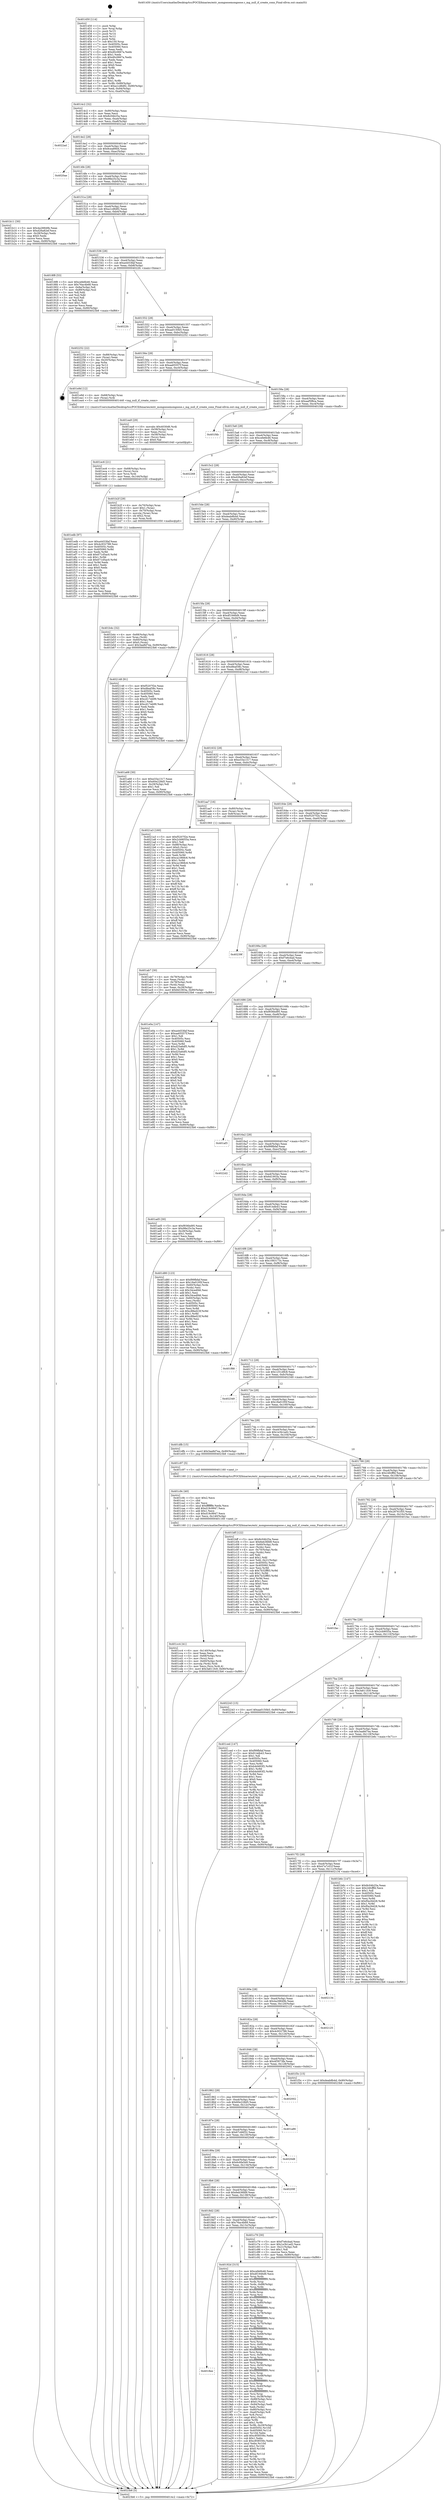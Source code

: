 digraph "0x401450" {
  label = "0x401450 (/mnt/c/Users/mathe/Desktop/tcc/POCII/binaries/extr_mongoosemongoose.c_mg_null_if_create_conn_Final-ollvm.out::main(0))"
  labelloc = "t"
  node[shape=record]

  Entry [label="",width=0.3,height=0.3,shape=circle,fillcolor=black,style=filled]
  "0x4014c2" [label="{
     0x4014c2 [32]\l
     | [instrs]\l
     &nbsp;&nbsp;0x4014c2 \<+6\>: mov -0x90(%rbp),%eax\l
     &nbsp;&nbsp;0x4014c8 \<+2\>: mov %eax,%ecx\l
     &nbsp;&nbsp;0x4014ca \<+6\>: sub $0x8c04b25a,%ecx\l
     &nbsp;&nbsp;0x4014d0 \<+6\>: mov %eax,-0xa4(%rbp)\l
     &nbsp;&nbsp;0x4014d6 \<+6\>: mov %ecx,-0xa8(%rbp)\l
     &nbsp;&nbsp;0x4014dc \<+6\>: je 00000000004022ad \<main+0xe5d\>\l
  }"]
  "0x4022ad" [label="{
     0x4022ad\l
  }", style=dashed]
  "0x4014e2" [label="{
     0x4014e2 [28]\l
     | [instrs]\l
     &nbsp;&nbsp;0x4014e2 \<+5\>: jmp 00000000004014e7 \<main+0x97\>\l
     &nbsp;&nbsp;0x4014e7 \<+6\>: mov -0xa4(%rbp),%eax\l
     &nbsp;&nbsp;0x4014ed \<+5\>: sub $0x8cea89d4,%eax\l
     &nbsp;&nbsp;0x4014f2 \<+6\>: mov %eax,-0xac(%rbp)\l
     &nbsp;&nbsp;0x4014f8 \<+6\>: je 00000000004020ae \<main+0xc5e\>\l
  }"]
  Exit [label="",width=0.3,height=0.3,shape=circle,fillcolor=black,style=filled,peripheries=2]
  "0x4020ae" [label="{
     0x4020ae\l
  }", style=dashed]
  "0x4014fe" [label="{
     0x4014fe [28]\l
     | [instrs]\l
     &nbsp;&nbsp;0x4014fe \<+5\>: jmp 0000000000401503 \<main+0xb3\>\l
     &nbsp;&nbsp;0x401503 \<+6\>: mov -0xa4(%rbp),%eax\l
     &nbsp;&nbsp;0x401509 \<+5\>: sub $0x98e25c3a,%eax\l
     &nbsp;&nbsp;0x40150e \<+6\>: mov %eax,-0xb0(%rbp)\l
     &nbsp;&nbsp;0x401514 \<+6\>: je 0000000000401b11 \<main+0x6c1\>\l
  }"]
  "0x401edb" [label="{
     0x401edb [97]\l
     | [instrs]\l
     &nbsp;&nbsp;0x401edb \<+5\>: mov $0xa4453faf,%eax\l
     &nbsp;&nbsp;0x401ee0 \<+5\>: mov $0x4c932788,%esi\l
     &nbsp;&nbsp;0x401ee5 \<+7\>: mov 0x40505c,%edx\l
     &nbsp;&nbsp;0x401eec \<+8\>: mov 0x405060,%r8d\l
     &nbsp;&nbsp;0x401ef4 \<+3\>: mov %edx,%r9d\l
     &nbsp;&nbsp;0x401ef7 \<+7\>: add $0x671d5ac0,%r9d\l
     &nbsp;&nbsp;0x401efe \<+4\>: sub $0x1,%r9d\l
     &nbsp;&nbsp;0x401f02 \<+7\>: sub $0x671d5ac0,%r9d\l
     &nbsp;&nbsp;0x401f09 \<+4\>: imul %r9d,%edx\l
     &nbsp;&nbsp;0x401f0d \<+3\>: and $0x1,%edx\l
     &nbsp;&nbsp;0x401f10 \<+3\>: cmp $0x0,%edx\l
     &nbsp;&nbsp;0x401f13 \<+4\>: sete %r10b\l
     &nbsp;&nbsp;0x401f17 \<+4\>: cmp $0xa,%r8d\l
     &nbsp;&nbsp;0x401f1b \<+4\>: setl %r11b\l
     &nbsp;&nbsp;0x401f1f \<+3\>: mov %r10b,%bl\l
     &nbsp;&nbsp;0x401f22 \<+3\>: and %r11b,%bl\l
     &nbsp;&nbsp;0x401f25 \<+3\>: xor %r11b,%r10b\l
     &nbsp;&nbsp;0x401f28 \<+3\>: or %r10b,%bl\l
     &nbsp;&nbsp;0x401f2b \<+3\>: test $0x1,%bl\l
     &nbsp;&nbsp;0x401f2e \<+3\>: cmovne %esi,%eax\l
     &nbsp;&nbsp;0x401f31 \<+6\>: mov %eax,-0x90(%rbp)\l
     &nbsp;&nbsp;0x401f37 \<+5\>: jmp 00000000004023b6 \<main+0xf66\>\l
  }"]
  "0x401b11" [label="{
     0x401b11 [30]\l
     | [instrs]\l
     &nbsp;&nbsp;0x401b11 \<+5\>: mov $0x4a28849b,%eax\l
     &nbsp;&nbsp;0x401b16 \<+5\>: mov $0xd26a82ef,%ecx\l
     &nbsp;&nbsp;0x401b1b \<+3\>: mov -0x28(%rbp),%edx\l
     &nbsp;&nbsp;0x401b1e \<+3\>: cmp $0x0,%edx\l
     &nbsp;&nbsp;0x401b21 \<+3\>: cmove %ecx,%eax\l
     &nbsp;&nbsp;0x401b24 \<+6\>: mov %eax,-0x90(%rbp)\l
     &nbsp;&nbsp;0x401b2a \<+5\>: jmp 00000000004023b6 \<main+0xf66\>\l
  }"]
  "0x40151a" [label="{
     0x40151a [28]\l
     | [instrs]\l
     &nbsp;&nbsp;0x40151a \<+5\>: jmp 000000000040151f \<main+0xcf\>\l
     &nbsp;&nbsp;0x40151f \<+6\>: mov -0xa4(%rbp),%eax\l
     &nbsp;&nbsp;0x401525 \<+5\>: sub $0xa1cd6df2,%eax\l
     &nbsp;&nbsp;0x40152a \<+6\>: mov %eax,-0xb4(%rbp)\l
     &nbsp;&nbsp;0x401530 \<+6\>: je 00000000004018f8 \<main+0x4a8\>\l
  }"]
  "0x401ec6" [label="{
     0x401ec6 [21]\l
     | [instrs]\l
     &nbsp;&nbsp;0x401ec6 \<+4\>: mov -0x68(%rbp),%rcx\l
     &nbsp;&nbsp;0x401eca \<+3\>: mov (%rcx),%rcx\l
     &nbsp;&nbsp;0x401ecd \<+3\>: mov %rcx,%rdi\l
     &nbsp;&nbsp;0x401ed0 \<+6\>: mov %eax,-0x144(%rbp)\l
     &nbsp;&nbsp;0x401ed6 \<+5\>: call 0000000000401030 \<free@plt\>\l
     | [calls]\l
     &nbsp;&nbsp;0x401030 \{1\} (unknown)\l
  }"]
  "0x4018f8" [label="{
     0x4018f8 [53]\l
     | [instrs]\l
     &nbsp;&nbsp;0x4018f8 \<+5\>: mov $0xcefe6b46,%eax\l
     &nbsp;&nbsp;0x4018fd \<+5\>: mov $0x76ac4b68,%ecx\l
     &nbsp;&nbsp;0x401902 \<+6\>: mov -0x8a(%rbp),%dl\l
     &nbsp;&nbsp;0x401908 \<+7\>: mov -0x89(%rbp),%sil\l
     &nbsp;&nbsp;0x40190f \<+3\>: mov %dl,%dil\l
     &nbsp;&nbsp;0x401912 \<+3\>: and %sil,%dil\l
     &nbsp;&nbsp;0x401915 \<+3\>: xor %sil,%dl\l
     &nbsp;&nbsp;0x401918 \<+3\>: or %dl,%dil\l
     &nbsp;&nbsp;0x40191b \<+4\>: test $0x1,%dil\l
     &nbsp;&nbsp;0x40191f \<+3\>: cmovne %ecx,%eax\l
     &nbsp;&nbsp;0x401922 \<+6\>: mov %eax,-0x90(%rbp)\l
     &nbsp;&nbsp;0x401928 \<+5\>: jmp 00000000004023b6 \<main+0xf66\>\l
  }"]
  "0x401536" [label="{
     0x401536 [28]\l
     | [instrs]\l
     &nbsp;&nbsp;0x401536 \<+5\>: jmp 000000000040153b \<main+0xeb\>\l
     &nbsp;&nbsp;0x40153b \<+6\>: mov -0xa4(%rbp),%eax\l
     &nbsp;&nbsp;0x401541 \<+5\>: sub $0xa4453faf,%eax\l
     &nbsp;&nbsp;0x401546 \<+6\>: mov %eax,-0xb8(%rbp)\l
     &nbsp;&nbsp;0x40154c \<+6\>: je 00000000004022fc \<main+0xeac\>\l
  }"]
  "0x4023b6" [label="{
     0x4023b6 [5]\l
     | [instrs]\l
     &nbsp;&nbsp;0x4023b6 \<+5\>: jmp 00000000004014c2 \<main+0x72\>\l
  }"]
  "0x401450" [label="{
     0x401450 [114]\l
     | [instrs]\l
     &nbsp;&nbsp;0x401450 \<+1\>: push %rbp\l
     &nbsp;&nbsp;0x401451 \<+3\>: mov %rsp,%rbp\l
     &nbsp;&nbsp;0x401454 \<+2\>: push %r15\l
     &nbsp;&nbsp;0x401456 \<+2\>: push %r14\l
     &nbsp;&nbsp;0x401458 \<+2\>: push %r12\l
     &nbsp;&nbsp;0x40145a \<+1\>: push %rbx\l
     &nbsp;&nbsp;0x40145b \<+7\>: sub $0x150,%rsp\l
     &nbsp;&nbsp;0x401462 \<+7\>: mov 0x40505c,%eax\l
     &nbsp;&nbsp;0x401469 \<+7\>: mov 0x405060,%ecx\l
     &nbsp;&nbsp;0x401470 \<+2\>: mov %eax,%edx\l
     &nbsp;&nbsp;0x401472 \<+6\>: add $0xd0c0667a,%edx\l
     &nbsp;&nbsp;0x401478 \<+3\>: sub $0x1,%edx\l
     &nbsp;&nbsp;0x40147b \<+6\>: sub $0xd0c0667a,%edx\l
     &nbsp;&nbsp;0x401481 \<+3\>: imul %edx,%eax\l
     &nbsp;&nbsp;0x401484 \<+3\>: and $0x1,%eax\l
     &nbsp;&nbsp;0x401487 \<+3\>: cmp $0x0,%eax\l
     &nbsp;&nbsp;0x40148a \<+4\>: sete %r8b\l
     &nbsp;&nbsp;0x40148e \<+4\>: and $0x1,%r8b\l
     &nbsp;&nbsp;0x401492 \<+7\>: mov %r8b,-0x8a(%rbp)\l
     &nbsp;&nbsp;0x401499 \<+3\>: cmp $0xa,%ecx\l
     &nbsp;&nbsp;0x40149c \<+4\>: setl %r8b\l
     &nbsp;&nbsp;0x4014a0 \<+4\>: and $0x1,%r8b\l
     &nbsp;&nbsp;0x4014a4 \<+7\>: mov %r8b,-0x89(%rbp)\l
     &nbsp;&nbsp;0x4014ab \<+10\>: movl $0xa1cd6df2,-0x90(%rbp)\l
     &nbsp;&nbsp;0x4014b5 \<+6\>: mov %edi,-0x94(%rbp)\l
     &nbsp;&nbsp;0x4014bb \<+7\>: mov %rsi,-0xa0(%rbp)\l
  }"]
  "0x401ea9" [label="{
     0x401ea9 [29]\l
     | [instrs]\l
     &nbsp;&nbsp;0x401ea9 \<+10\>: movabs $0x4030d6,%rdi\l
     &nbsp;&nbsp;0x401eb3 \<+4\>: mov -0x58(%rbp),%rcx\l
     &nbsp;&nbsp;0x401eb7 \<+2\>: mov %eax,(%rcx)\l
     &nbsp;&nbsp;0x401eb9 \<+4\>: mov -0x58(%rbp),%rcx\l
     &nbsp;&nbsp;0x401ebd \<+2\>: mov (%rcx),%esi\l
     &nbsp;&nbsp;0x401ebf \<+2\>: mov $0x0,%al\l
     &nbsp;&nbsp;0x401ec1 \<+5\>: call 0000000000401040 \<printf@plt\>\l
     | [calls]\l
     &nbsp;&nbsp;0x401040 \{1\} (unknown)\l
  }"]
  "0x4022fc" [label="{
     0x4022fc\l
  }", style=dashed]
  "0x401552" [label="{
     0x401552 [28]\l
     | [instrs]\l
     &nbsp;&nbsp;0x401552 \<+5\>: jmp 0000000000401557 \<main+0x107\>\l
     &nbsp;&nbsp;0x401557 \<+6\>: mov -0xa4(%rbp),%eax\l
     &nbsp;&nbsp;0x40155d \<+5\>: sub $0xaa0150b5,%eax\l
     &nbsp;&nbsp;0x401562 \<+6\>: mov %eax,-0xbc(%rbp)\l
     &nbsp;&nbsp;0x401568 \<+6\>: je 0000000000402252 \<main+0xe02\>\l
  }"]
  "0x401cc4" [label="{
     0x401cc4 [41]\l
     | [instrs]\l
     &nbsp;&nbsp;0x401cc4 \<+6\>: mov -0x140(%rbp),%ecx\l
     &nbsp;&nbsp;0x401cca \<+3\>: imul %eax,%ecx\l
     &nbsp;&nbsp;0x401ccd \<+4\>: mov -0x68(%rbp),%rsi\l
     &nbsp;&nbsp;0x401cd1 \<+3\>: mov (%rsi),%rsi\l
     &nbsp;&nbsp;0x401cd4 \<+4\>: mov -0x60(%rbp),%rdi\l
     &nbsp;&nbsp;0x401cd8 \<+3\>: movslq (%rdi),%rdi\l
     &nbsp;&nbsp;0x401cdb \<+3\>: mov %ecx,(%rsi,%rdi,4)\l
     &nbsp;&nbsp;0x401cde \<+10\>: movl $0x3a611fc9,-0x90(%rbp)\l
     &nbsp;&nbsp;0x401ce8 \<+5\>: jmp 00000000004023b6 \<main+0xf66\>\l
  }"]
  "0x402252" [label="{
     0x402252 [22]\l
     | [instrs]\l
     &nbsp;&nbsp;0x402252 \<+7\>: mov -0x88(%rbp),%rax\l
     &nbsp;&nbsp;0x402259 \<+2\>: mov (%rax),%eax\l
     &nbsp;&nbsp;0x40225b \<+4\>: lea -0x20(%rbp),%rsp\l
     &nbsp;&nbsp;0x40225f \<+1\>: pop %rbx\l
     &nbsp;&nbsp;0x402260 \<+2\>: pop %r12\l
     &nbsp;&nbsp;0x402262 \<+2\>: pop %r14\l
     &nbsp;&nbsp;0x402264 \<+2\>: pop %r15\l
     &nbsp;&nbsp;0x402266 \<+1\>: pop %rbp\l
     &nbsp;&nbsp;0x402267 \<+1\>: ret\l
  }"]
  "0x40156e" [label="{
     0x40156e [28]\l
     | [instrs]\l
     &nbsp;&nbsp;0x40156e \<+5\>: jmp 0000000000401573 \<main+0x123\>\l
     &nbsp;&nbsp;0x401573 \<+6\>: mov -0xa4(%rbp),%eax\l
     &nbsp;&nbsp;0x401579 \<+5\>: sub $0xaa65557f,%eax\l
     &nbsp;&nbsp;0x40157e \<+6\>: mov %eax,-0xc0(%rbp)\l
     &nbsp;&nbsp;0x401584 \<+6\>: je 0000000000401e9d \<main+0xa4d\>\l
  }"]
  "0x401c9c" [label="{
     0x401c9c [40]\l
     | [instrs]\l
     &nbsp;&nbsp;0x401c9c \<+5\>: mov $0x2,%ecx\l
     &nbsp;&nbsp;0x401ca1 \<+1\>: cltd\l
     &nbsp;&nbsp;0x401ca2 \<+2\>: idiv %ecx\l
     &nbsp;&nbsp;0x401ca4 \<+6\>: imul $0xfffffffe,%edx,%ecx\l
     &nbsp;&nbsp;0x401caa \<+6\>: add $0xd19c9947,%ecx\l
     &nbsp;&nbsp;0x401cb0 \<+3\>: add $0x1,%ecx\l
     &nbsp;&nbsp;0x401cb3 \<+6\>: sub $0xd19c9947,%ecx\l
     &nbsp;&nbsp;0x401cb9 \<+6\>: mov %ecx,-0x140(%rbp)\l
     &nbsp;&nbsp;0x401cbf \<+5\>: call 0000000000401160 \<next_i\>\l
     | [calls]\l
     &nbsp;&nbsp;0x401160 \{1\} (/mnt/c/Users/mathe/Desktop/tcc/POCII/binaries/extr_mongoosemongoose.c_mg_null_if_create_conn_Final-ollvm.out::next_i)\l
  }"]
  "0x401e9d" [label="{
     0x401e9d [12]\l
     | [instrs]\l
     &nbsp;&nbsp;0x401e9d \<+4\>: mov -0x68(%rbp),%rax\l
     &nbsp;&nbsp;0x401ea1 \<+3\>: mov (%rax),%rdi\l
     &nbsp;&nbsp;0x401ea4 \<+5\>: call 0000000000401440 \<mg_null_if_create_conn\>\l
     | [calls]\l
     &nbsp;&nbsp;0x401440 \{1\} (/mnt/c/Users/mathe/Desktop/tcc/POCII/binaries/extr_mongoosemongoose.c_mg_null_if_create_conn_Final-ollvm.out::mg_null_if_create_conn)\l
  }"]
  "0x40158a" [label="{
     0x40158a [28]\l
     | [instrs]\l
     &nbsp;&nbsp;0x40158a \<+5\>: jmp 000000000040158f \<main+0x13f\>\l
     &nbsp;&nbsp;0x40158f \<+6\>: mov -0xa4(%rbp),%eax\l
     &nbsp;&nbsp;0x401595 \<+5\>: sub $0xaaf5f8ca,%eax\l
     &nbsp;&nbsp;0x40159a \<+6\>: mov %eax,-0xc4(%rbp)\l
     &nbsp;&nbsp;0x4015a0 \<+6\>: je 0000000000401f4b \<main+0xafb\>\l
  }"]
  "0x401b4c" [label="{
     0x401b4c [32]\l
     | [instrs]\l
     &nbsp;&nbsp;0x401b4c \<+4\>: mov -0x68(%rbp),%rdi\l
     &nbsp;&nbsp;0x401b50 \<+3\>: mov %rax,(%rdi)\l
     &nbsp;&nbsp;0x401b53 \<+4\>: mov -0x60(%rbp),%rax\l
     &nbsp;&nbsp;0x401b57 \<+6\>: movl $0x0,(%rax)\l
     &nbsp;&nbsp;0x401b5d \<+10\>: movl $0x3aa8d7ea,-0x90(%rbp)\l
     &nbsp;&nbsp;0x401b67 \<+5\>: jmp 00000000004023b6 \<main+0xf66\>\l
  }"]
  "0x401f4b" [label="{
     0x401f4b\l
  }", style=dashed]
  "0x4015a6" [label="{
     0x4015a6 [28]\l
     | [instrs]\l
     &nbsp;&nbsp;0x4015a6 \<+5\>: jmp 00000000004015ab \<main+0x15b\>\l
     &nbsp;&nbsp;0x4015ab \<+6\>: mov -0xa4(%rbp),%eax\l
     &nbsp;&nbsp;0x4015b1 \<+5\>: sub $0xcefe6b46,%eax\l
     &nbsp;&nbsp;0x4015b6 \<+6\>: mov %eax,-0xc8(%rbp)\l
     &nbsp;&nbsp;0x4015bc \<+6\>: je 0000000000402268 \<main+0xe18\>\l
  }"]
  "0x401ab7" [label="{
     0x401ab7 [30]\l
     | [instrs]\l
     &nbsp;&nbsp;0x401ab7 \<+4\>: mov -0x78(%rbp),%rdi\l
     &nbsp;&nbsp;0x401abb \<+2\>: mov %eax,(%rdi)\l
     &nbsp;&nbsp;0x401abd \<+4\>: mov -0x78(%rbp),%rdi\l
     &nbsp;&nbsp;0x401ac1 \<+2\>: mov (%rdi),%eax\l
     &nbsp;&nbsp;0x401ac3 \<+3\>: mov %eax,-0x28(%rbp)\l
     &nbsp;&nbsp;0x401ac6 \<+10\>: movl $0x6d1903a,-0x90(%rbp)\l
     &nbsp;&nbsp;0x401ad0 \<+5\>: jmp 00000000004023b6 \<main+0xf66\>\l
  }"]
  "0x402268" [label="{
     0x402268\l
  }", style=dashed]
  "0x4015c2" [label="{
     0x4015c2 [28]\l
     | [instrs]\l
     &nbsp;&nbsp;0x4015c2 \<+5\>: jmp 00000000004015c7 \<main+0x177\>\l
     &nbsp;&nbsp;0x4015c7 \<+6\>: mov -0xa4(%rbp),%eax\l
     &nbsp;&nbsp;0x4015cd \<+5\>: sub $0xd26a82ef,%eax\l
     &nbsp;&nbsp;0x4015d2 \<+6\>: mov %eax,-0xcc(%rbp)\l
     &nbsp;&nbsp;0x4015d8 \<+6\>: je 0000000000401b2f \<main+0x6df\>\l
  }"]
  "0x4018ee" [label="{
     0x4018ee\l
  }", style=dashed]
  "0x401b2f" [label="{
     0x401b2f [29]\l
     | [instrs]\l
     &nbsp;&nbsp;0x401b2f \<+4\>: mov -0x70(%rbp),%rax\l
     &nbsp;&nbsp;0x401b33 \<+6\>: movl $0x1,(%rax)\l
     &nbsp;&nbsp;0x401b39 \<+4\>: mov -0x70(%rbp),%rax\l
     &nbsp;&nbsp;0x401b3d \<+3\>: movslq (%rax),%rax\l
     &nbsp;&nbsp;0x401b40 \<+4\>: shl $0x2,%rax\l
     &nbsp;&nbsp;0x401b44 \<+3\>: mov %rax,%rdi\l
     &nbsp;&nbsp;0x401b47 \<+5\>: call 0000000000401050 \<malloc@plt\>\l
     | [calls]\l
     &nbsp;&nbsp;0x401050 \{1\} (unknown)\l
  }"]
  "0x4015de" [label="{
     0x4015de [28]\l
     | [instrs]\l
     &nbsp;&nbsp;0x4015de \<+5\>: jmp 00000000004015e3 \<main+0x193\>\l
     &nbsp;&nbsp;0x4015e3 \<+6\>: mov -0xa4(%rbp),%eax\l
     &nbsp;&nbsp;0x4015e9 \<+5\>: sub $0xdeab8b4d,%eax\l
     &nbsp;&nbsp;0x4015ee \<+6\>: mov %eax,-0xd0(%rbp)\l
     &nbsp;&nbsp;0x4015f4 \<+6\>: je 0000000000402148 \<main+0xcf8\>\l
  }"]
  "0x40192d" [label="{
     0x40192d [315]\l
     | [instrs]\l
     &nbsp;&nbsp;0x40192d \<+5\>: mov $0xcefe6b46,%eax\l
     &nbsp;&nbsp;0x401932 \<+5\>: mov $0xdf1946d9,%ecx\l
     &nbsp;&nbsp;0x401937 \<+3\>: mov %rsp,%rdx\l
     &nbsp;&nbsp;0x40193a \<+4\>: add $0xfffffffffffffff0,%rdx\l
     &nbsp;&nbsp;0x40193e \<+3\>: mov %rdx,%rsp\l
     &nbsp;&nbsp;0x401941 \<+7\>: mov %rdx,-0x88(%rbp)\l
     &nbsp;&nbsp;0x401948 \<+3\>: mov %rsp,%rdx\l
     &nbsp;&nbsp;0x40194b \<+4\>: add $0xfffffffffffffff0,%rdx\l
     &nbsp;&nbsp;0x40194f \<+3\>: mov %rdx,%rsp\l
     &nbsp;&nbsp;0x401952 \<+3\>: mov %rsp,%rsi\l
     &nbsp;&nbsp;0x401955 \<+4\>: add $0xfffffffffffffff0,%rsi\l
     &nbsp;&nbsp;0x401959 \<+3\>: mov %rsi,%rsp\l
     &nbsp;&nbsp;0x40195c \<+4\>: mov %rsi,-0x80(%rbp)\l
     &nbsp;&nbsp;0x401960 \<+3\>: mov %rsp,%rsi\l
     &nbsp;&nbsp;0x401963 \<+4\>: add $0xfffffffffffffff0,%rsi\l
     &nbsp;&nbsp;0x401967 \<+3\>: mov %rsi,%rsp\l
     &nbsp;&nbsp;0x40196a \<+4\>: mov %rsi,-0x78(%rbp)\l
     &nbsp;&nbsp;0x40196e \<+3\>: mov %rsp,%rsi\l
     &nbsp;&nbsp;0x401971 \<+4\>: add $0xfffffffffffffff0,%rsi\l
     &nbsp;&nbsp;0x401975 \<+3\>: mov %rsi,%rsp\l
     &nbsp;&nbsp;0x401978 \<+4\>: mov %rsi,-0x70(%rbp)\l
     &nbsp;&nbsp;0x40197c \<+3\>: mov %rsp,%rsi\l
     &nbsp;&nbsp;0x40197f \<+4\>: add $0xfffffffffffffff0,%rsi\l
     &nbsp;&nbsp;0x401983 \<+3\>: mov %rsi,%rsp\l
     &nbsp;&nbsp;0x401986 \<+4\>: mov %rsi,-0x68(%rbp)\l
     &nbsp;&nbsp;0x40198a \<+3\>: mov %rsp,%rsi\l
     &nbsp;&nbsp;0x40198d \<+4\>: add $0xfffffffffffffff0,%rsi\l
     &nbsp;&nbsp;0x401991 \<+3\>: mov %rsi,%rsp\l
     &nbsp;&nbsp;0x401994 \<+4\>: mov %rsi,-0x60(%rbp)\l
     &nbsp;&nbsp;0x401998 \<+3\>: mov %rsp,%rsi\l
     &nbsp;&nbsp;0x40199b \<+4\>: add $0xfffffffffffffff0,%rsi\l
     &nbsp;&nbsp;0x40199f \<+3\>: mov %rsi,%rsp\l
     &nbsp;&nbsp;0x4019a2 \<+4\>: mov %rsi,-0x58(%rbp)\l
     &nbsp;&nbsp;0x4019a6 \<+3\>: mov %rsp,%rsi\l
     &nbsp;&nbsp;0x4019a9 \<+4\>: add $0xfffffffffffffff0,%rsi\l
     &nbsp;&nbsp;0x4019ad \<+3\>: mov %rsi,%rsp\l
     &nbsp;&nbsp;0x4019b0 \<+4\>: mov %rsi,-0x50(%rbp)\l
     &nbsp;&nbsp;0x4019b4 \<+3\>: mov %rsp,%rsi\l
     &nbsp;&nbsp;0x4019b7 \<+4\>: add $0xfffffffffffffff0,%rsi\l
     &nbsp;&nbsp;0x4019bb \<+3\>: mov %rsi,%rsp\l
     &nbsp;&nbsp;0x4019be \<+4\>: mov %rsi,-0x48(%rbp)\l
     &nbsp;&nbsp;0x4019c2 \<+3\>: mov %rsp,%rsi\l
     &nbsp;&nbsp;0x4019c5 \<+4\>: add $0xfffffffffffffff0,%rsi\l
     &nbsp;&nbsp;0x4019c9 \<+3\>: mov %rsi,%rsp\l
     &nbsp;&nbsp;0x4019cc \<+4\>: mov %rsi,-0x40(%rbp)\l
     &nbsp;&nbsp;0x4019d0 \<+3\>: mov %rsp,%rsi\l
     &nbsp;&nbsp;0x4019d3 \<+4\>: add $0xfffffffffffffff0,%rsi\l
     &nbsp;&nbsp;0x4019d7 \<+3\>: mov %rsi,%rsp\l
     &nbsp;&nbsp;0x4019da \<+4\>: mov %rsi,-0x38(%rbp)\l
     &nbsp;&nbsp;0x4019de \<+7\>: mov -0x88(%rbp),%rsi\l
     &nbsp;&nbsp;0x4019e5 \<+6\>: movl $0x0,(%rsi)\l
     &nbsp;&nbsp;0x4019eb \<+6\>: mov -0x94(%rbp),%edi\l
     &nbsp;&nbsp;0x4019f1 \<+2\>: mov %edi,(%rdx)\l
     &nbsp;&nbsp;0x4019f3 \<+4\>: mov -0x80(%rbp),%rsi\l
     &nbsp;&nbsp;0x4019f7 \<+7\>: mov -0xa0(%rbp),%r8\l
     &nbsp;&nbsp;0x4019fe \<+3\>: mov %r8,(%rsi)\l
     &nbsp;&nbsp;0x401a01 \<+3\>: cmpl $0x2,(%rdx)\l
     &nbsp;&nbsp;0x401a04 \<+4\>: setne %r9b\l
     &nbsp;&nbsp;0x401a08 \<+4\>: and $0x1,%r9b\l
     &nbsp;&nbsp;0x401a0c \<+4\>: mov %r9b,-0x29(%rbp)\l
     &nbsp;&nbsp;0x401a10 \<+8\>: mov 0x40505c,%r10d\l
     &nbsp;&nbsp;0x401a18 \<+8\>: mov 0x405060,%r11d\l
     &nbsp;&nbsp;0x401a20 \<+3\>: mov %r10d,%ebx\l
     &nbsp;&nbsp;0x401a23 \<+6\>: add $0xc858556c,%ebx\l
     &nbsp;&nbsp;0x401a29 \<+3\>: sub $0x1,%ebx\l
     &nbsp;&nbsp;0x401a2c \<+6\>: sub $0xc858556c,%ebx\l
     &nbsp;&nbsp;0x401a32 \<+4\>: imul %ebx,%r10d\l
     &nbsp;&nbsp;0x401a36 \<+4\>: and $0x1,%r10d\l
     &nbsp;&nbsp;0x401a3a \<+4\>: cmp $0x0,%r10d\l
     &nbsp;&nbsp;0x401a3e \<+4\>: sete %r9b\l
     &nbsp;&nbsp;0x401a42 \<+4\>: cmp $0xa,%r11d\l
     &nbsp;&nbsp;0x401a46 \<+4\>: setl %r14b\l
     &nbsp;&nbsp;0x401a4a \<+3\>: mov %r9b,%r15b\l
     &nbsp;&nbsp;0x401a4d \<+3\>: and %r14b,%r15b\l
     &nbsp;&nbsp;0x401a50 \<+3\>: xor %r14b,%r9b\l
     &nbsp;&nbsp;0x401a53 \<+3\>: or %r9b,%r15b\l
     &nbsp;&nbsp;0x401a56 \<+4\>: test $0x1,%r15b\l
     &nbsp;&nbsp;0x401a5a \<+3\>: cmovne %ecx,%eax\l
     &nbsp;&nbsp;0x401a5d \<+6\>: mov %eax,-0x90(%rbp)\l
     &nbsp;&nbsp;0x401a63 \<+5\>: jmp 00000000004023b6 \<main+0xf66\>\l
  }"]
  "0x402148" [label="{
     0x402148 [91]\l
     | [instrs]\l
     &nbsp;&nbsp;0x402148 \<+5\>: mov $0xf5207f2e,%eax\l
     &nbsp;&nbsp;0x40214d \<+5\>: mov $0xdfeaf38c,%ecx\l
     &nbsp;&nbsp;0x402152 \<+7\>: mov 0x40505c,%edx\l
     &nbsp;&nbsp;0x402159 \<+7\>: mov 0x405060,%esi\l
     &nbsp;&nbsp;0x402160 \<+2\>: mov %edx,%edi\l
     &nbsp;&nbsp;0x402162 \<+6\>: sub $0xcd17eb99,%edi\l
     &nbsp;&nbsp;0x402168 \<+3\>: sub $0x1,%edi\l
     &nbsp;&nbsp;0x40216b \<+6\>: add $0xcd17eb99,%edi\l
     &nbsp;&nbsp;0x402171 \<+3\>: imul %edi,%edx\l
     &nbsp;&nbsp;0x402174 \<+3\>: and $0x1,%edx\l
     &nbsp;&nbsp;0x402177 \<+3\>: cmp $0x0,%edx\l
     &nbsp;&nbsp;0x40217a \<+4\>: sete %r8b\l
     &nbsp;&nbsp;0x40217e \<+3\>: cmp $0xa,%esi\l
     &nbsp;&nbsp;0x402181 \<+4\>: setl %r9b\l
     &nbsp;&nbsp;0x402185 \<+3\>: mov %r8b,%r10b\l
     &nbsp;&nbsp;0x402188 \<+3\>: and %r9b,%r10b\l
     &nbsp;&nbsp;0x40218b \<+3\>: xor %r9b,%r8b\l
     &nbsp;&nbsp;0x40218e \<+3\>: or %r8b,%r10b\l
     &nbsp;&nbsp;0x402191 \<+4\>: test $0x1,%r10b\l
     &nbsp;&nbsp;0x402195 \<+3\>: cmovne %ecx,%eax\l
     &nbsp;&nbsp;0x402198 \<+6\>: mov %eax,-0x90(%rbp)\l
     &nbsp;&nbsp;0x40219e \<+5\>: jmp 00000000004023b6 \<main+0xf66\>\l
  }"]
  "0x4015fa" [label="{
     0x4015fa [28]\l
     | [instrs]\l
     &nbsp;&nbsp;0x4015fa \<+5\>: jmp 00000000004015ff \<main+0x1af\>\l
     &nbsp;&nbsp;0x4015ff \<+6\>: mov -0xa4(%rbp),%eax\l
     &nbsp;&nbsp;0x401605 \<+5\>: sub $0xdf1946d9,%eax\l
     &nbsp;&nbsp;0x40160a \<+6\>: mov %eax,-0xd4(%rbp)\l
     &nbsp;&nbsp;0x401610 \<+6\>: je 0000000000401a68 \<main+0x618\>\l
  }"]
  "0x4018d2" [label="{
     0x4018d2 [28]\l
     | [instrs]\l
     &nbsp;&nbsp;0x4018d2 \<+5\>: jmp 00000000004018d7 \<main+0x487\>\l
     &nbsp;&nbsp;0x4018d7 \<+6\>: mov -0xa4(%rbp),%eax\l
     &nbsp;&nbsp;0x4018dd \<+5\>: sub $0x76ac4b68,%eax\l
     &nbsp;&nbsp;0x4018e2 \<+6\>: mov %eax,-0x13c(%rbp)\l
     &nbsp;&nbsp;0x4018e8 \<+6\>: je 000000000040192d \<main+0x4dd\>\l
  }"]
  "0x401a68" [label="{
     0x401a68 [30]\l
     | [instrs]\l
     &nbsp;&nbsp;0x401a68 \<+5\>: mov $0xe33a1317,%eax\l
     &nbsp;&nbsp;0x401a6d \<+5\>: mov $0x60e228d5,%ecx\l
     &nbsp;&nbsp;0x401a72 \<+3\>: mov -0x29(%rbp),%dl\l
     &nbsp;&nbsp;0x401a75 \<+3\>: test $0x1,%dl\l
     &nbsp;&nbsp;0x401a78 \<+3\>: cmovne %ecx,%eax\l
     &nbsp;&nbsp;0x401a7b \<+6\>: mov %eax,-0x90(%rbp)\l
     &nbsp;&nbsp;0x401a81 \<+5\>: jmp 00000000004023b6 \<main+0xf66\>\l
  }"]
  "0x401616" [label="{
     0x401616 [28]\l
     | [instrs]\l
     &nbsp;&nbsp;0x401616 \<+5\>: jmp 000000000040161b \<main+0x1cb\>\l
     &nbsp;&nbsp;0x40161b \<+6\>: mov -0xa4(%rbp),%eax\l
     &nbsp;&nbsp;0x401621 \<+5\>: sub $0xdfeaf38c,%eax\l
     &nbsp;&nbsp;0x401626 \<+6\>: mov %eax,-0xd8(%rbp)\l
     &nbsp;&nbsp;0x40162c \<+6\>: je 00000000004021a3 \<main+0xd53\>\l
  }"]
  "0x401c79" [label="{
     0x401c79 [30]\l
     | [instrs]\l
     &nbsp;&nbsp;0x401c79 \<+5\>: mov $0xf7e6cbad,%eax\l
     &nbsp;&nbsp;0x401c7e \<+5\>: mov $0x1e3b1ad2,%ecx\l
     &nbsp;&nbsp;0x401c83 \<+3\>: mov -0x21(%rbp),%dl\l
     &nbsp;&nbsp;0x401c86 \<+3\>: test $0x1,%dl\l
     &nbsp;&nbsp;0x401c89 \<+3\>: cmovne %ecx,%eax\l
     &nbsp;&nbsp;0x401c8c \<+6\>: mov %eax,-0x90(%rbp)\l
     &nbsp;&nbsp;0x401c92 \<+5\>: jmp 00000000004023b6 \<main+0xf66\>\l
  }"]
  "0x4021a3" [label="{
     0x4021a3 [160]\l
     | [instrs]\l
     &nbsp;&nbsp;0x4021a3 \<+5\>: mov $0xf5207f2e,%eax\l
     &nbsp;&nbsp;0x4021a8 \<+5\>: mov $0x2cb9055a,%ecx\l
     &nbsp;&nbsp;0x4021ad \<+2\>: mov $0x1,%dl\l
     &nbsp;&nbsp;0x4021af \<+7\>: mov -0x88(%rbp),%rsi\l
     &nbsp;&nbsp;0x4021b6 \<+6\>: movl $0x0,(%rsi)\l
     &nbsp;&nbsp;0x4021bc \<+7\>: mov 0x40505c,%edi\l
     &nbsp;&nbsp;0x4021c3 \<+8\>: mov 0x405060,%r8d\l
     &nbsp;&nbsp;0x4021cb \<+3\>: mov %edi,%r9d\l
     &nbsp;&nbsp;0x4021ce \<+7\>: add $0xca1868c6,%r9d\l
     &nbsp;&nbsp;0x4021d5 \<+4\>: sub $0x1,%r9d\l
     &nbsp;&nbsp;0x4021d9 \<+7\>: sub $0xca1868c6,%r9d\l
     &nbsp;&nbsp;0x4021e0 \<+4\>: imul %r9d,%edi\l
     &nbsp;&nbsp;0x4021e4 \<+3\>: and $0x1,%edi\l
     &nbsp;&nbsp;0x4021e7 \<+3\>: cmp $0x0,%edi\l
     &nbsp;&nbsp;0x4021ea \<+4\>: sete %r10b\l
     &nbsp;&nbsp;0x4021ee \<+4\>: cmp $0xa,%r8d\l
     &nbsp;&nbsp;0x4021f2 \<+4\>: setl %r11b\l
     &nbsp;&nbsp;0x4021f6 \<+3\>: mov %r10b,%bl\l
     &nbsp;&nbsp;0x4021f9 \<+3\>: xor $0xff,%bl\l
     &nbsp;&nbsp;0x4021fc \<+3\>: mov %r11b,%r14b\l
     &nbsp;&nbsp;0x4021ff \<+4\>: xor $0xff,%r14b\l
     &nbsp;&nbsp;0x402203 \<+3\>: xor $0x0,%dl\l
     &nbsp;&nbsp;0x402206 \<+3\>: mov %bl,%r15b\l
     &nbsp;&nbsp;0x402209 \<+4\>: and $0x0,%r15b\l
     &nbsp;&nbsp;0x40220d \<+3\>: and %dl,%r10b\l
     &nbsp;&nbsp;0x402210 \<+3\>: mov %r14b,%r12b\l
     &nbsp;&nbsp;0x402213 \<+4\>: and $0x0,%r12b\l
     &nbsp;&nbsp;0x402217 \<+3\>: and %dl,%r11b\l
     &nbsp;&nbsp;0x40221a \<+3\>: or %r10b,%r15b\l
     &nbsp;&nbsp;0x40221d \<+3\>: or %r11b,%r12b\l
     &nbsp;&nbsp;0x402220 \<+3\>: xor %r12b,%r15b\l
     &nbsp;&nbsp;0x402223 \<+3\>: or %r14b,%bl\l
     &nbsp;&nbsp;0x402226 \<+3\>: xor $0xff,%bl\l
     &nbsp;&nbsp;0x402229 \<+3\>: or $0x0,%dl\l
     &nbsp;&nbsp;0x40222c \<+2\>: and %dl,%bl\l
     &nbsp;&nbsp;0x40222e \<+3\>: or %bl,%r15b\l
     &nbsp;&nbsp;0x402231 \<+4\>: test $0x1,%r15b\l
     &nbsp;&nbsp;0x402235 \<+3\>: cmovne %ecx,%eax\l
     &nbsp;&nbsp;0x402238 \<+6\>: mov %eax,-0x90(%rbp)\l
     &nbsp;&nbsp;0x40223e \<+5\>: jmp 00000000004023b6 \<main+0xf66\>\l
  }"]
  "0x401632" [label="{
     0x401632 [28]\l
     | [instrs]\l
     &nbsp;&nbsp;0x401632 \<+5\>: jmp 0000000000401637 \<main+0x1e7\>\l
     &nbsp;&nbsp;0x401637 \<+6\>: mov -0xa4(%rbp),%eax\l
     &nbsp;&nbsp;0x40163d \<+5\>: sub $0xe33a1317,%eax\l
     &nbsp;&nbsp;0x401642 \<+6\>: mov %eax,-0xdc(%rbp)\l
     &nbsp;&nbsp;0x401648 \<+6\>: je 0000000000401aa7 \<main+0x657\>\l
  }"]
  "0x4018b6" [label="{
     0x4018b6 [28]\l
     | [instrs]\l
     &nbsp;&nbsp;0x4018b6 \<+5\>: jmp 00000000004018bb \<main+0x46b\>\l
     &nbsp;&nbsp;0x4018bb \<+6\>: mov -0xa4(%rbp),%eax\l
     &nbsp;&nbsp;0x4018c1 \<+5\>: sub $0x6eb36fd9,%eax\l
     &nbsp;&nbsp;0x4018c6 \<+6\>: mov %eax,-0x138(%rbp)\l
     &nbsp;&nbsp;0x4018cc \<+6\>: je 0000000000401c79 \<main+0x829\>\l
  }"]
  "0x401aa7" [label="{
     0x401aa7 [16]\l
     | [instrs]\l
     &nbsp;&nbsp;0x401aa7 \<+4\>: mov -0x80(%rbp),%rax\l
     &nbsp;&nbsp;0x401aab \<+3\>: mov (%rax),%rax\l
     &nbsp;&nbsp;0x401aae \<+4\>: mov 0x8(%rax),%rdi\l
     &nbsp;&nbsp;0x401ab2 \<+5\>: call 0000000000401060 \<atoi@plt\>\l
     | [calls]\l
     &nbsp;&nbsp;0x401060 \{1\} (unknown)\l
  }"]
  "0x40164e" [label="{
     0x40164e [28]\l
     | [instrs]\l
     &nbsp;&nbsp;0x40164e \<+5\>: jmp 0000000000401653 \<main+0x203\>\l
     &nbsp;&nbsp;0x401653 \<+6\>: mov -0xa4(%rbp),%eax\l
     &nbsp;&nbsp;0x401659 \<+5\>: sub $0xf5207f2e,%eax\l
     &nbsp;&nbsp;0x40165e \<+6\>: mov %eax,-0xe0(%rbp)\l
     &nbsp;&nbsp;0x401664 \<+6\>: je 000000000040239f \<main+0xf4f\>\l
  }"]
  "0x40209f" [label="{
     0x40209f\l
  }", style=dashed]
  "0x40239f" [label="{
     0x40239f\l
  }", style=dashed]
  "0x40166a" [label="{
     0x40166a [28]\l
     | [instrs]\l
     &nbsp;&nbsp;0x40166a \<+5\>: jmp 000000000040166f \<main+0x21f\>\l
     &nbsp;&nbsp;0x40166f \<+6\>: mov -0xa4(%rbp),%eax\l
     &nbsp;&nbsp;0x401675 \<+5\>: sub $0xf7e6cbad,%eax\l
     &nbsp;&nbsp;0x40167a \<+6\>: mov %eax,-0xe4(%rbp)\l
     &nbsp;&nbsp;0x401680 \<+6\>: je 0000000000401e0a \<main+0x9ba\>\l
  }"]
  "0x40189a" [label="{
     0x40189a [28]\l
     | [instrs]\l
     &nbsp;&nbsp;0x40189a \<+5\>: jmp 000000000040189f \<main+0x44f\>\l
     &nbsp;&nbsp;0x40189f \<+6\>: mov -0xa4(%rbp),%eax\l
     &nbsp;&nbsp;0x4018a5 \<+5\>: sub $0x6c6fa5e9,%eax\l
     &nbsp;&nbsp;0x4018aa \<+6\>: mov %eax,-0x134(%rbp)\l
     &nbsp;&nbsp;0x4018b0 \<+6\>: je 000000000040209f \<main+0xc4f\>\l
  }"]
  "0x401e0a" [label="{
     0x401e0a [147]\l
     | [instrs]\l
     &nbsp;&nbsp;0x401e0a \<+5\>: mov $0xa4453faf,%eax\l
     &nbsp;&nbsp;0x401e0f \<+5\>: mov $0xaa65557f,%ecx\l
     &nbsp;&nbsp;0x401e14 \<+2\>: mov $0x1,%dl\l
     &nbsp;&nbsp;0x401e16 \<+7\>: mov 0x40505c,%esi\l
     &nbsp;&nbsp;0x401e1d \<+7\>: mov 0x405060,%edi\l
     &nbsp;&nbsp;0x401e24 \<+3\>: mov %esi,%r8d\l
     &nbsp;&nbsp;0x401e27 \<+7\>: add $0xd25a6df5,%r8d\l
     &nbsp;&nbsp;0x401e2e \<+4\>: sub $0x1,%r8d\l
     &nbsp;&nbsp;0x401e32 \<+7\>: sub $0xd25a6df5,%r8d\l
     &nbsp;&nbsp;0x401e39 \<+4\>: imul %r8d,%esi\l
     &nbsp;&nbsp;0x401e3d \<+3\>: and $0x1,%esi\l
     &nbsp;&nbsp;0x401e40 \<+3\>: cmp $0x0,%esi\l
     &nbsp;&nbsp;0x401e43 \<+4\>: sete %r9b\l
     &nbsp;&nbsp;0x401e47 \<+3\>: cmp $0xa,%edi\l
     &nbsp;&nbsp;0x401e4a \<+4\>: setl %r10b\l
     &nbsp;&nbsp;0x401e4e \<+3\>: mov %r9b,%r11b\l
     &nbsp;&nbsp;0x401e51 \<+4\>: xor $0xff,%r11b\l
     &nbsp;&nbsp;0x401e55 \<+3\>: mov %r10b,%bl\l
     &nbsp;&nbsp;0x401e58 \<+3\>: xor $0xff,%bl\l
     &nbsp;&nbsp;0x401e5b \<+3\>: xor $0x0,%dl\l
     &nbsp;&nbsp;0x401e5e \<+3\>: mov %r11b,%r14b\l
     &nbsp;&nbsp;0x401e61 \<+4\>: and $0x0,%r14b\l
     &nbsp;&nbsp;0x401e65 \<+3\>: and %dl,%r9b\l
     &nbsp;&nbsp;0x401e68 \<+3\>: mov %bl,%r15b\l
     &nbsp;&nbsp;0x401e6b \<+4\>: and $0x0,%r15b\l
     &nbsp;&nbsp;0x401e6f \<+3\>: and %dl,%r10b\l
     &nbsp;&nbsp;0x401e72 \<+3\>: or %r9b,%r14b\l
     &nbsp;&nbsp;0x401e75 \<+3\>: or %r10b,%r15b\l
     &nbsp;&nbsp;0x401e78 \<+3\>: xor %r15b,%r14b\l
     &nbsp;&nbsp;0x401e7b \<+3\>: or %bl,%r11b\l
     &nbsp;&nbsp;0x401e7e \<+4\>: xor $0xff,%r11b\l
     &nbsp;&nbsp;0x401e82 \<+3\>: or $0x0,%dl\l
     &nbsp;&nbsp;0x401e85 \<+3\>: and %dl,%r11b\l
     &nbsp;&nbsp;0x401e88 \<+3\>: or %r11b,%r14b\l
     &nbsp;&nbsp;0x401e8b \<+4\>: test $0x1,%r14b\l
     &nbsp;&nbsp;0x401e8f \<+3\>: cmovne %ecx,%eax\l
     &nbsp;&nbsp;0x401e92 \<+6\>: mov %eax,-0x90(%rbp)\l
     &nbsp;&nbsp;0x401e98 \<+5\>: jmp 00000000004023b6 \<main+0xf66\>\l
  }"]
  "0x401686" [label="{
     0x401686 [28]\l
     | [instrs]\l
     &nbsp;&nbsp;0x401686 \<+5\>: jmp 000000000040168b \<main+0x23b\>\l
     &nbsp;&nbsp;0x40168b \<+6\>: mov -0xa4(%rbp),%eax\l
     &nbsp;&nbsp;0x401691 \<+5\>: sub $0xf936bd95,%eax\l
     &nbsp;&nbsp;0x401696 \<+6\>: mov %eax,-0xe8(%rbp)\l
     &nbsp;&nbsp;0x40169c \<+6\>: je 0000000000401af3 \<main+0x6a3\>\l
  }"]
  "0x4020d8" [label="{
     0x4020d8\l
  }", style=dashed]
  "0x401af3" [label="{
     0x401af3\l
  }", style=dashed]
  "0x4016a2" [label="{
     0x4016a2 [28]\l
     | [instrs]\l
     &nbsp;&nbsp;0x4016a2 \<+5\>: jmp 00000000004016a7 \<main+0x257\>\l
     &nbsp;&nbsp;0x4016a7 \<+6\>: mov -0xa4(%rbp),%eax\l
     &nbsp;&nbsp;0x4016ad \<+5\>: sub $0xf99fbfaf,%eax\l
     &nbsp;&nbsp;0x4016b2 \<+6\>: mov %eax,-0xec(%rbp)\l
     &nbsp;&nbsp;0x4016b8 \<+6\>: je 00000000004022d2 \<main+0xe82\>\l
  }"]
  "0x40187e" [label="{
     0x40187e [28]\l
     | [instrs]\l
     &nbsp;&nbsp;0x40187e \<+5\>: jmp 0000000000401883 \<main+0x433\>\l
     &nbsp;&nbsp;0x401883 \<+6\>: mov -0xa4(%rbp),%eax\l
     &nbsp;&nbsp;0x401889 \<+5\>: sub $0x67c66f32,%eax\l
     &nbsp;&nbsp;0x40188e \<+6\>: mov %eax,-0x130(%rbp)\l
     &nbsp;&nbsp;0x401894 \<+6\>: je 00000000004020d8 \<main+0xc88\>\l
  }"]
  "0x4022d2" [label="{
     0x4022d2\l
  }", style=dashed]
  "0x4016be" [label="{
     0x4016be [28]\l
     | [instrs]\l
     &nbsp;&nbsp;0x4016be \<+5\>: jmp 00000000004016c3 \<main+0x273\>\l
     &nbsp;&nbsp;0x4016c3 \<+6\>: mov -0xa4(%rbp),%eax\l
     &nbsp;&nbsp;0x4016c9 \<+5\>: sub $0x6d1903a,%eax\l
     &nbsp;&nbsp;0x4016ce \<+6\>: mov %eax,-0xf0(%rbp)\l
     &nbsp;&nbsp;0x4016d4 \<+6\>: je 0000000000401ad5 \<main+0x685\>\l
  }"]
  "0x401a86" [label="{
     0x401a86\l
  }", style=dashed]
  "0x401ad5" [label="{
     0x401ad5 [30]\l
     | [instrs]\l
     &nbsp;&nbsp;0x401ad5 \<+5\>: mov $0xf936bd95,%eax\l
     &nbsp;&nbsp;0x401ada \<+5\>: mov $0x98e25c3a,%ecx\l
     &nbsp;&nbsp;0x401adf \<+3\>: mov -0x28(%rbp),%edx\l
     &nbsp;&nbsp;0x401ae2 \<+3\>: cmp $0x1,%edx\l
     &nbsp;&nbsp;0x401ae5 \<+3\>: cmovl %ecx,%eax\l
     &nbsp;&nbsp;0x401ae8 \<+6\>: mov %eax,-0x90(%rbp)\l
     &nbsp;&nbsp;0x401aee \<+5\>: jmp 00000000004023b6 \<main+0xf66\>\l
  }"]
  "0x4016da" [label="{
     0x4016da [28]\l
     | [instrs]\l
     &nbsp;&nbsp;0x4016da \<+5\>: jmp 00000000004016df \<main+0x28f\>\l
     &nbsp;&nbsp;0x4016df \<+6\>: mov -0xa4(%rbp),%eax\l
     &nbsp;&nbsp;0x4016e5 \<+5\>: sub $0x914db43,%eax\l
     &nbsp;&nbsp;0x4016ea \<+6\>: mov %eax,-0xf4(%rbp)\l
     &nbsp;&nbsp;0x4016f0 \<+6\>: je 0000000000401d80 \<main+0x930\>\l
  }"]
  "0x401862" [label="{
     0x401862 [28]\l
     | [instrs]\l
     &nbsp;&nbsp;0x401862 \<+5\>: jmp 0000000000401867 \<main+0x417\>\l
     &nbsp;&nbsp;0x401867 \<+6\>: mov -0xa4(%rbp),%eax\l
     &nbsp;&nbsp;0x40186d \<+5\>: sub $0x60e228d5,%eax\l
     &nbsp;&nbsp;0x401872 \<+6\>: mov %eax,-0x12c(%rbp)\l
     &nbsp;&nbsp;0x401878 \<+6\>: je 0000000000401a86 \<main+0x636\>\l
  }"]
  "0x401d80" [label="{
     0x401d80 [123]\l
     | [instrs]\l
     &nbsp;&nbsp;0x401d80 \<+5\>: mov $0xf99fbfaf,%eax\l
     &nbsp;&nbsp;0x401d85 \<+5\>: mov $0x18a0195f,%ecx\l
     &nbsp;&nbsp;0x401d8a \<+4\>: mov -0x60(%rbp),%rdx\l
     &nbsp;&nbsp;0x401d8e \<+2\>: mov (%rdx),%esi\l
     &nbsp;&nbsp;0x401d90 \<+6\>: sub $0x34cedf46,%esi\l
     &nbsp;&nbsp;0x401d96 \<+3\>: add $0x1,%esi\l
     &nbsp;&nbsp;0x401d99 \<+6\>: add $0x34cedf46,%esi\l
     &nbsp;&nbsp;0x401d9f \<+4\>: mov -0x60(%rbp),%rdx\l
     &nbsp;&nbsp;0x401da3 \<+2\>: mov %esi,(%rdx)\l
     &nbsp;&nbsp;0x401da5 \<+7\>: mov 0x40505c,%esi\l
     &nbsp;&nbsp;0x401dac \<+7\>: mov 0x405060,%edi\l
     &nbsp;&nbsp;0x401db3 \<+3\>: mov %esi,%r8d\l
     &nbsp;&nbsp;0x401db6 \<+7\>: sub $0xc88ed23f,%r8d\l
     &nbsp;&nbsp;0x401dbd \<+4\>: sub $0x1,%r8d\l
     &nbsp;&nbsp;0x401dc1 \<+7\>: add $0xc88ed23f,%r8d\l
     &nbsp;&nbsp;0x401dc8 \<+4\>: imul %r8d,%esi\l
     &nbsp;&nbsp;0x401dcc \<+3\>: and $0x1,%esi\l
     &nbsp;&nbsp;0x401dcf \<+3\>: cmp $0x0,%esi\l
     &nbsp;&nbsp;0x401dd2 \<+4\>: sete %r9b\l
     &nbsp;&nbsp;0x401dd6 \<+3\>: cmp $0xa,%edi\l
     &nbsp;&nbsp;0x401dd9 \<+4\>: setl %r10b\l
     &nbsp;&nbsp;0x401ddd \<+3\>: mov %r9b,%r11b\l
     &nbsp;&nbsp;0x401de0 \<+3\>: and %r10b,%r11b\l
     &nbsp;&nbsp;0x401de3 \<+3\>: xor %r10b,%r9b\l
     &nbsp;&nbsp;0x401de6 \<+3\>: or %r9b,%r11b\l
     &nbsp;&nbsp;0x401de9 \<+4\>: test $0x1,%r11b\l
     &nbsp;&nbsp;0x401ded \<+3\>: cmovne %ecx,%eax\l
     &nbsp;&nbsp;0x401df0 \<+6\>: mov %eax,-0x90(%rbp)\l
     &nbsp;&nbsp;0x401df6 \<+5\>: jmp 00000000004023b6 \<main+0xf66\>\l
  }"]
  "0x4016f6" [label="{
     0x4016f6 [28]\l
     | [instrs]\l
     &nbsp;&nbsp;0x4016f6 \<+5\>: jmp 00000000004016fb \<main+0x2ab\>\l
     &nbsp;&nbsp;0x4016fb \<+6\>: mov -0xa4(%rbp),%eax\l
     &nbsp;&nbsp;0x401701 \<+5\>: sub $0x1083173c,%eax\l
     &nbsp;&nbsp;0x401706 \<+6\>: mov %eax,-0xf8(%rbp)\l
     &nbsp;&nbsp;0x40170c \<+6\>: je 0000000000401f88 \<main+0xb38\>\l
  }"]
  "0x402002" [label="{
     0x402002\l
  }", style=dashed]
  "0x401f88" [label="{
     0x401f88\l
  }", style=dashed]
  "0x401712" [label="{
     0x401712 [28]\l
     | [instrs]\l
     &nbsp;&nbsp;0x401712 \<+5\>: jmp 0000000000401717 \<main+0x2c7\>\l
     &nbsp;&nbsp;0x401717 \<+6\>: mov -0xa4(%rbp),%eax\l
     &nbsp;&nbsp;0x40171d \<+5\>: sub $0x1251d9c8,%eax\l
     &nbsp;&nbsp;0x401722 \<+6\>: mov %eax,-0xfc(%rbp)\l
     &nbsp;&nbsp;0x401728 \<+6\>: je 0000000000402349 \<main+0xef9\>\l
  }"]
  "0x401846" [label="{
     0x401846 [28]\l
     | [instrs]\l
     &nbsp;&nbsp;0x401846 \<+5\>: jmp 000000000040184b \<main+0x3fb\>\l
     &nbsp;&nbsp;0x40184b \<+6\>: mov -0xa4(%rbp),%eax\l
     &nbsp;&nbsp;0x401851 \<+5\>: sub $0x4f3973fe,%eax\l
     &nbsp;&nbsp;0x401856 \<+6\>: mov %eax,-0x128(%rbp)\l
     &nbsp;&nbsp;0x40185c \<+6\>: je 0000000000402002 \<main+0xbb2\>\l
  }"]
  "0x402349" [label="{
     0x402349\l
  }", style=dashed]
  "0x40172e" [label="{
     0x40172e [28]\l
     | [instrs]\l
     &nbsp;&nbsp;0x40172e \<+5\>: jmp 0000000000401733 \<main+0x2e3\>\l
     &nbsp;&nbsp;0x401733 \<+6\>: mov -0xa4(%rbp),%eax\l
     &nbsp;&nbsp;0x401739 \<+5\>: sub $0x18a0195f,%eax\l
     &nbsp;&nbsp;0x40173e \<+6\>: mov %eax,-0x100(%rbp)\l
     &nbsp;&nbsp;0x401744 \<+6\>: je 0000000000401dfb \<main+0x9ab\>\l
  }"]
  "0x401f3c" [label="{
     0x401f3c [15]\l
     | [instrs]\l
     &nbsp;&nbsp;0x401f3c \<+10\>: movl $0xdeab8b4d,-0x90(%rbp)\l
     &nbsp;&nbsp;0x401f46 \<+5\>: jmp 00000000004023b6 \<main+0xf66\>\l
  }"]
  "0x401dfb" [label="{
     0x401dfb [15]\l
     | [instrs]\l
     &nbsp;&nbsp;0x401dfb \<+10\>: movl $0x3aa8d7ea,-0x90(%rbp)\l
     &nbsp;&nbsp;0x401e05 \<+5\>: jmp 00000000004023b6 \<main+0xf66\>\l
  }"]
  "0x40174a" [label="{
     0x40174a [28]\l
     | [instrs]\l
     &nbsp;&nbsp;0x40174a \<+5\>: jmp 000000000040174f \<main+0x2ff\>\l
     &nbsp;&nbsp;0x40174f \<+6\>: mov -0xa4(%rbp),%eax\l
     &nbsp;&nbsp;0x401755 \<+5\>: sub $0x1e3b1ad2,%eax\l
     &nbsp;&nbsp;0x40175a \<+6\>: mov %eax,-0x104(%rbp)\l
     &nbsp;&nbsp;0x401760 \<+6\>: je 0000000000401c97 \<main+0x847\>\l
  }"]
  "0x40182a" [label="{
     0x40182a [28]\l
     | [instrs]\l
     &nbsp;&nbsp;0x40182a \<+5\>: jmp 000000000040182f \<main+0x3df\>\l
     &nbsp;&nbsp;0x40182f \<+6\>: mov -0xa4(%rbp),%eax\l
     &nbsp;&nbsp;0x401835 \<+5\>: sub $0x4c932788,%eax\l
     &nbsp;&nbsp;0x40183a \<+6\>: mov %eax,-0x124(%rbp)\l
     &nbsp;&nbsp;0x401840 \<+6\>: je 0000000000401f3c \<main+0xaec\>\l
  }"]
  "0x401c97" [label="{
     0x401c97 [5]\l
     | [instrs]\l
     &nbsp;&nbsp;0x401c97 \<+5\>: call 0000000000401160 \<next_i\>\l
     | [calls]\l
     &nbsp;&nbsp;0x401160 \{1\} (/mnt/c/Users/mathe/Desktop/tcc/POCII/binaries/extr_mongoosemongoose.c_mg_null_if_create_conn_Final-ollvm.out::next_i)\l
  }"]
  "0x401766" [label="{
     0x401766 [28]\l
     | [instrs]\l
     &nbsp;&nbsp;0x401766 \<+5\>: jmp 000000000040176b \<main+0x31b\>\l
     &nbsp;&nbsp;0x40176b \<+6\>: mov -0xa4(%rbp),%eax\l
     &nbsp;&nbsp;0x401771 \<+5\>: sub $0x24fcfffd,%eax\l
     &nbsp;&nbsp;0x401776 \<+6\>: mov %eax,-0x108(%rbp)\l
     &nbsp;&nbsp;0x40177c \<+6\>: je 0000000000401bff \<main+0x7af\>\l
  }"]
  "0x402125" [label="{
     0x402125\l
  }", style=dashed]
  "0x401bff" [label="{
     0x401bff [122]\l
     | [instrs]\l
     &nbsp;&nbsp;0x401bff \<+5\>: mov $0x8c04b25a,%eax\l
     &nbsp;&nbsp;0x401c04 \<+5\>: mov $0x6eb36fd9,%ecx\l
     &nbsp;&nbsp;0x401c09 \<+4\>: mov -0x60(%rbp),%rdx\l
     &nbsp;&nbsp;0x401c0d \<+2\>: mov (%rdx),%esi\l
     &nbsp;&nbsp;0x401c0f \<+4\>: mov -0x70(%rbp),%rdx\l
     &nbsp;&nbsp;0x401c13 \<+2\>: cmp (%rdx),%esi\l
     &nbsp;&nbsp;0x401c15 \<+4\>: setl %dil\l
     &nbsp;&nbsp;0x401c19 \<+4\>: and $0x1,%dil\l
     &nbsp;&nbsp;0x401c1d \<+4\>: mov %dil,-0x21(%rbp)\l
     &nbsp;&nbsp;0x401c21 \<+7\>: mov 0x40505c,%esi\l
     &nbsp;&nbsp;0x401c28 \<+8\>: mov 0x405060,%r8d\l
     &nbsp;&nbsp;0x401c30 \<+3\>: mov %esi,%r9d\l
     &nbsp;&nbsp;0x401c33 \<+7\>: sub $0x7b32ff83,%r9d\l
     &nbsp;&nbsp;0x401c3a \<+4\>: sub $0x1,%r9d\l
     &nbsp;&nbsp;0x401c3e \<+7\>: add $0x7b32ff83,%r9d\l
     &nbsp;&nbsp;0x401c45 \<+4\>: imul %r9d,%esi\l
     &nbsp;&nbsp;0x401c49 \<+3\>: and $0x1,%esi\l
     &nbsp;&nbsp;0x401c4c \<+3\>: cmp $0x0,%esi\l
     &nbsp;&nbsp;0x401c4f \<+4\>: sete %dil\l
     &nbsp;&nbsp;0x401c53 \<+4\>: cmp $0xa,%r8d\l
     &nbsp;&nbsp;0x401c57 \<+4\>: setl %r10b\l
     &nbsp;&nbsp;0x401c5b \<+3\>: mov %dil,%r11b\l
     &nbsp;&nbsp;0x401c5e \<+3\>: and %r10b,%r11b\l
     &nbsp;&nbsp;0x401c61 \<+3\>: xor %r10b,%dil\l
     &nbsp;&nbsp;0x401c64 \<+3\>: or %dil,%r11b\l
     &nbsp;&nbsp;0x401c67 \<+4\>: test $0x1,%r11b\l
     &nbsp;&nbsp;0x401c6b \<+3\>: cmovne %ecx,%eax\l
     &nbsp;&nbsp;0x401c6e \<+6\>: mov %eax,-0x90(%rbp)\l
     &nbsp;&nbsp;0x401c74 \<+5\>: jmp 00000000004023b6 \<main+0xf66\>\l
  }"]
  "0x401782" [label="{
     0x401782 [28]\l
     | [instrs]\l
     &nbsp;&nbsp;0x401782 \<+5\>: jmp 0000000000401787 \<main+0x337\>\l
     &nbsp;&nbsp;0x401787 \<+6\>: mov -0xa4(%rbp),%eax\l
     &nbsp;&nbsp;0x40178d \<+5\>: sub $0x28761f55,%eax\l
     &nbsp;&nbsp;0x401792 \<+6\>: mov %eax,-0x10c(%rbp)\l
     &nbsp;&nbsp;0x401798 \<+6\>: je 0000000000401fac \<main+0xb5c\>\l
  }"]
  "0x40180e" [label="{
     0x40180e [28]\l
     | [instrs]\l
     &nbsp;&nbsp;0x40180e \<+5\>: jmp 0000000000401813 \<main+0x3c3\>\l
     &nbsp;&nbsp;0x401813 \<+6\>: mov -0xa4(%rbp),%eax\l
     &nbsp;&nbsp;0x401819 \<+5\>: sub $0x4a28849b,%eax\l
     &nbsp;&nbsp;0x40181e \<+6\>: mov %eax,-0x120(%rbp)\l
     &nbsp;&nbsp;0x401824 \<+6\>: je 0000000000402125 \<main+0xcd5\>\l
  }"]
  "0x401fac" [label="{
     0x401fac\l
  }", style=dashed]
  "0x40179e" [label="{
     0x40179e [28]\l
     | [instrs]\l
     &nbsp;&nbsp;0x40179e \<+5\>: jmp 00000000004017a3 \<main+0x353\>\l
     &nbsp;&nbsp;0x4017a3 \<+6\>: mov -0xa4(%rbp),%eax\l
     &nbsp;&nbsp;0x4017a9 \<+5\>: sub $0x2cb9055a,%eax\l
     &nbsp;&nbsp;0x4017ae \<+6\>: mov %eax,-0x110(%rbp)\l
     &nbsp;&nbsp;0x4017b4 \<+6\>: je 0000000000402243 \<main+0xdf3\>\l
  }"]
  "0x402134" [label="{
     0x402134\l
  }", style=dashed]
  "0x402243" [label="{
     0x402243 [15]\l
     | [instrs]\l
     &nbsp;&nbsp;0x402243 \<+10\>: movl $0xaa0150b5,-0x90(%rbp)\l
     &nbsp;&nbsp;0x40224d \<+5\>: jmp 00000000004023b6 \<main+0xf66\>\l
  }"]
  "0x4017ba" [label="{
     0x4017ba [28]\l
     | [instrs]\l
     &nbsp;&nbsp;0x4017ba \<+5\>: jmp 00000000004017bf \<main+0x36f\>\l
     &nbsp;&nbsp;0x4017bf \<+6\>: mov -0xa4(%rbp),%eax\l
     &nbsp;&nbsp;0x4017c5 \<+5\>: sub $0x3a611fc9,%eax\l
     &nbsp;&nbsp;0x4017ca \<+6\>: mov %eax,-0x114(%rbp)\l
     &nbsp;&nbsp;0x4017d0 \<+6\>: je 0000000000401ced \<main+0x89d\>\l
  }"]
  "0x4017f2" [label="{
     0x4017f2 [28]\l
     | [instrs]\l
     &nbsp;&nbsp;0x4017f2 \<+5\>: jmp 00000000004017f7 \<main+0x3a7\>\l
     &nbsp;&nbsp;0x4017f7 \<+6\>: mov -0xa4(%rbp),%eax\l
     &nbsp;&nbsp;0x4017fd \<+5\>: sub $0x47a7c01f,%eax\l
     &nbsp;&nbsp;0x401802 \<+6\>: mov %eax,-0x11c(%rbp)\l
     &nbsp;&nbsp;0x401808 \<+6\>: je 0000000000402134 \<main+0xce4\>\l
  }"]
  "0x401ced" [label="{
     0x401ced [147]\l
     | [instrs]\l
     &nbsp;&nbsp;0x401ced \<+5\>: mov $0xf99fbfaf,%eax\l
     &nbsp;&nbsp;0x401cf2 \<+5\>: mov $0x914db43,%ecx\l
     &nbsp;&nbsp;0x401cf7 \<+2\>: mov $0x1,%dl\l
     &nbsp;&nbsp;0x401cf9 \<+7\>: mov 0x40505c,%esi\l
     &nbsp;&nbsp;0x401d00 \<+7\>: mov 0x405060,%edi\l
     &nbsp;&nbsp;0x401d07 \<+3\>: mov %esi,%r8d\l
     &nbsp;&nbsp;0x401d0a \<+7\>: sub $0xb4d483f2,%r8d\l
     &nbsp;&nbsp;0x401d11 \<+4\>: sub $0x1,%r8d\l
     &nbsp;&nbsp;0x401d15 \<+7\>: add $0xb4d483f2,%r8d\l
     &nbsp;&nbsp;0x401d1c \<+4\>: imul %r8d,%esi\l
     &nbsp;&nbsp;0x401d20 \<+3\>: and $0x1,%esi\l
     &nbsp;&nbsp;0x401d23 \<+3\>: cmp $0x0,%esi\l
     &nbsp;&nbsp;0x401d26 \<+4\>: sete %r9b\l
     &nbsp;&nbsp;0x401d2a \<+3\>: cmp $0xa,%edi\l
     &nbsp;&nbsp;0x401d2d \<+4\>: setl %r10b\l
     &nbsp;&nbsp;0x401d31 \<+3\>: mov %r9b,%r11b\l
     &nbsp;&nbsp;0x401d34 \<+4\>: xor $0xff,%r11b\l
     &nbsp;&nbsp;0x401d38 \<+3\>: mov %r10b,%bl\l
     &nbsp;&nbsp;0x401d3b \<+3\>: xor $0xff,%bl\l
     &nbsp;&nbsp;0x401d3e \<+3\>: xor $0x0,%dl\l
     &nbsp;&nbsp;0x401d41 \<+3\>: mov %r11b,%r14b\l
     &nbsp;&nbsp;0x401d44 \<+4\>: and $0x0,%r14b\l
     &nbsp;&nbsp;0x401d48 \<+3\>: and %dl,%r9b\l
     &nbsp;&nbsp;0x401d4b \<+3\>: mov %bl,%r15b\l
     &nbsp;&nbsp;0x401d4e \<+4\>: and $0x0,%r15b\l
     &nbsp;&nbsp;0x401d52 \<+3\>: and %dl,%r10b\l
     &nbsp;&nbsp;0x401d55 \<+3\>: or %r9b,%r14b\l
     &nbsp;&nbsp;0x401d58 \<+3\>: or %r10b,%r15b\l
     &nbsp;&nbsp;0x401d5b \<+3\>: xor %r15b,%r14b\l
     &nbsp;&nbsp;0x401d5e \<+3\>: or %bl,%r11b\l
     &nbsp;&nbsp;0x401d61 \<+4\>: xor $0xff,%r11b\l
     &nbsp;&nbsp;0x401d65 \<+3\>: or $0x0,%dl\l
     &nbsp;&nbsp;0x401d68 \<+3\>: and %dl,%r11b\l
     &nbsp;&nbsp;0x401d6b \<+3\>: or %r11b,%r14b\l
     &nbsp;&nbsp;0x401d6e \<+4\>: test $0x1,%r14b\l
     &nbsp;&nbsp;0x401d72 \<+3\>: cmovne %ecx,%eax\l
     &nbsp;&nbsp;0x401d75 \<+6\>: mov %eax,-0x90(%rbp)\l
     &nbsp;&nbsp;0x401d7b \<+5\>: jmp 00000000004023b6 \<main+0xf66\>\l
  }"]
  "0x4017d6" [label="{
     0x4017d6 [28]\l
     | [instrs]\l
     &nbsp;&nbsp;0x4017d6 \<+5\>: jmp 00000000004017db \<main+0x38b\>\l
     &nbsp;&nbsp;0x4017db \<+6\>: mov -0xa4(%rbp),%eax\l
     &nbsp;&nbsp;0x4017e1 \<+5\>: sub $0x3aa8d7ea,%eax\l
     &nbsp;&nbsp;0x4017e6 \<+6\>: mov %eax,-0x118(%rbp)\l
     &nbsp;&nbsp;0x4017ec \<+6\>: je 0000000000401b6c \<main+0x71c\>\l
  }"]
  "0x401b6c" [label="{
     0x401b6c [147]\l
     | [instrs]\l
     &nbsp;&nbsp;0x401b6c \<+5\>: mov $0x8c04b25a,%eax\l
     &nbsp;&nbsp;0x401b71 \<+5\>: mov $0x24fcfffd,%ecx\l
     &nbsp;&nbsp;0x401b76 \<+2\>: mov $0x1,%dl\l
     &nbsp;&nbsp;0x401b78 \<+7\>: mov 0x40505c,%esi\l
     &nbsp;&nbsp;0x401b7f \<+7\>: mov 0x405060,%edi\l
     &nbsp;&nbsp;0x401b86 \<+3\>: mov %esi,%r8d\l
     &nbsp;&nbsp;0x401b89 \<+7\>: add $0xf0a26d28,%r8d\l
     &nbsp;&nbsp;0x401b90 \<+4\>: sub $0x1,%r8d\l
     &nbsp;&nbsp;0x401b94 \<+7\>: sub $0xf0a26d28,%r8d\l
     &nbsp;&nbsp;0x401b9b \<+4\>: imul %r8d,%esi\l
     &nbsp;&nbsp;0x401b9f \<+3\>: and $0x1,%esi\l
     &nbsp;&nbsp;0x401ba2 \<+3\>: cmp $0x0,%esi\l
     &nbsp;&nbsp;0x401ba5 \<+4\>: sete %r9b\l
     &nbsp;&nbsp;0x401ba9 \<+3\>: cmp $0xa,%edi\l
     &nbsp;&nbsp;0x401bac \<+4\>: setl %r10b\l
     &nbsp;&nbsp;0x401bb0 \<+3\>: mov %r9b,%r11b\l
     &nbsp;&nbsp;0x401bb3 \<+4\>: xor $0xff,%r11b\l
     &nbsp;&nbsp;0x401bb7 \<+3\>: mov %r10b,%bl\l
     &nbsp;&nbsp;0x401bba \<+3\>: xor $0xff,%bl\l
     &nbsp;&nbsp;0x401bbd \<+3\>: xor $0x0,%dl\l
     &nbsp;&nbsp;0x401bc0 \<+3\>: mov %r11b,%r14b\l
     &nbsp;&nbsp;0x401bc3 \<+4\>: and $0x0,%r14b\l
     &nbsp;&nbsp;0x401bc7 \<+3\>: and %dl,%r9b\l
     &nbsp;&nbsp;0x401bca \<+3\>: mov %bl,%r15b\l
     &nbsp;&nbsp;0x401bcd \<+4\>: and $0x0,%r15b\l
     &nbsp;&nbsp;0x401bd1 \<+3\>: and %dl,%r10b\l
     &nbsp;&nbsp;0x401bd4 \<+3\>: or %r9b,%r14b\l
     &nbsp;&nbsp;0x401bd7 \<+3\>: or %r10b,%r15b\l
     &nbsp;&nbsp;0x401bda \<+3\>: xor %r15b,%r14b\l
     &nbsp;&nbsp;0x401bdd \<+3\>: or %bl,%r11b\l
     &nbsp;&nbsp;0x401be0 \<+4\>: xor $0xff,%r11b\l
     &nbsp;&nbsp;0x401be4 \<+3\>: or $0x0,%dl\l
     &nbsp;&nbsp;0x401be7 \<+3\>: and %dl,%r11b\l
     &nbsp;&nbsp;0x401bea \<+3\>: or %r11b,%r14b\l
     &nbsp;&nbsp;0x401bed \<+4\>: test $0x1,%r14b\l
     &nbsp;&nbsp;0x401bf1 \<+3\>: cmovne %ecx,%eax\l
     &nbsp;&nbsp;0x401bf4 \<+6\>: mov %eax,-0x90(%rbp)\l
     &nbsp;&nbsp;0x401bfa \<+5\>: jmp 00000000004023b6 \<main+0xf66\>\l
  }"]
  Entry -> "0x401450" [label=" 1"]
  "0x4014c2" -> "0x4022ad" [label=" 0"]
  "0x4014c2" -> "0x4014e2" [label=" 24"]
  "0x402252" -> Exit [label=" 1"]
  "0x4014e2" -> "0x4020ae" [label=" 0"]
  "0x4014e2" -> "0x4014fe" [label=" 24"]
  "0x402243" -> "0x4023b6" [label=" 1"]
  "0x4014fe" -> "0x401b11" [label=" 1"]
  "0x4014fe" -> "0x40151a" [label=" 23"]
  "0x4021a3" -> "0x4023b6" [label=" 1"]
  "0x40151a" -> "0x4018f8" [label=" 1"]
  "0x40151a" -> "0x401536" [label=" 22"]
  "0x4018f8" -> "0x4023b6" [label=" 1"]
  "0x401450" -> "0x4014c2" [label=" 1"]
  "0x4023b6" -> "0x4014c2" [label=" 23"]
  "0x402148" -> "0x4023b6" [label=" 1"]
  "0x401536" -> "0x4022fc" [label=" 0"]
  "0x401536" -> "0x401552" [label=" 22"]
  "0x401f3c" -> "0x4023b6" [label=" 1"]
  "0x401552" -> "0x402252" [label=" 1"]
  "0x401552" -> "0x40156e" [label=" 21"]
  "0x401edb" -> "0x4023b6" [label=" 1"]
  "0x40156e" -> "0x401e9d" [label=" 1"]
  "0x40156e" -> "0x40158a" [label=" 20"]
  "0x401ec6" -> "0x401edb" [label=" 1"]
  "0x40158a" -> "0x401f4b" [label=" 0"]
  "0x40158a" -> "0x4015a6" [label=" 20"]
  "0x401ea9" -> "0x401ec6" [label=" 1"]
  "0x4015a6" -> "0x402268" [label=" 0"]
  "0x4015a6" -> "0x4015c2" [label=" 20"]
  "0x401e9d" -> "0x401ea9" [label=" 1"]
  "0x4015c2" -> "0x401b2f" [label=" 1"]
  "0x4015c2" -> "0x4015de" [label=" 19"]
  "0x401dfb" -> "0x4023b6" [label=" 1"]
  "0x4015de" -> "0x402148" [label=" 1"]
  "0x4015de" -> "0x4015fa" [label=" 18"]
  "0x401d80" -> "0x4023b6" [label=" 1"]
  "0x4015fa" -> "0x401a68" [label=" 1"]
  "0x4015fa" -> "0x401616" [label=" 17"]
  "0x401cc4" -> "0x4023b6" [label=" 1"]
  "0x401616" -> "0x4021a3" [label=" 1"]
  "0x401616" -> "0x401632" [label=" 16"]
  "0x401c9c" -> "0x401cc4" [label=" 1"]
  "0x401632" -> "0x401aa7" [label=" 1"]
  "0x401632" -> "0x40164e" [label=" 15"]
  "0x401c79" -> "0x4023b6" [label=" 2"]
  "0x40164e" -> "0x40239f" [label=" 0"]
  "0x40164e" -> "0x40166a" [label=" 15"]
  "0x401bff" -> "0x4023b6" [label=" 2"]
  "0x40166a" -> "0x401e0a" [label=" 1"]
  "0x40166a" -> "0x401686" [label=" 14"]
  "0x401b4c" -> "0x4023b6" [label=" 1"]
  "0x401686" -> "0x401af3" [label=" 0"]
  "0x401686" -> "0x4016a2" [label=" 14"]
  "0x401b2f" -> "0x401b4c" [label=" 1"]
  "0x4016a2" -> "0x4022d2" [label=" 0"]
  "0x4016a2" -> "0x4016be" [label=" 14"]
  "0x401ad5" -> "0x4023b6" [label=" 1"]
  "0x4016be" -> "0x401ad5" [label=" 1"]
  "0x4016be" -> "0x4016da" [label=" 13"]
  "0x401ab7" -> "0x4023b6" [label=" 1"]
  "0x4016da" -> "0x401d80" [label=" 1"]
  "0x4016da" -> "0x4016f6" [label=" 12"]
  "0x401a68" -> "0x4023b6" [label=" 1"]
  "0x4016f6" -> "0x401f88" [label=" 0"]
  "0x4016f6" -> "0x401712" [label=" 12"]
  "0x40192d" -> "0x4023b6" [label=" 1"]
  "0x401712" -> "0x402349" [label=" 0"]
  "0x401712" -> "0x40172e" [label=" 12"]
  "0x4018d2" -> "0x4018ee" [label=" 0"]
  "0x40172e" -> "0x401dfb" [label=" 1"]
  "0x40172e" -> "0x40174a" [label=" 11"]
  "0x4018d2" -> "0x40192d" [label=" 1"]
  "0x40174a" -> "0x401c97" [label=" 1"]
  "0x40174a" -> "0x401766" [label=" 10"]
  "0x4018b6" -> "0x4018d2" [label=" 1"]
  "0x401766" -> "0x401bff" [label=" 2"]
  "0x401766" -> "0x401782" [label=" 8"]
  "0x4018b6" -> "0x401c79" [label=" 2"]
  "0x401782" -> "0x401fac" [label=" 0"]
  "0x401782" -> "0x40179e" [label=" 8"]
  "0x40189a" -> "0x4018b6" [label=" 3"]
  "0x40179e" -> "0x402243" [label=" 1"]
  "0x40179e" -> "0x4017ba" [label=" 7"]
  "0x40189a" -> "0x40209f" [label=" 0"]
  "0x4017ba" -> "0x401ced" [label=" 1"]
  "0x4017ba" -> "0x4017d6" [label=" 6"]
  "0x40187e" -> "0x40189a" [label=" 3"]
  "0x4017d6" -> "0x401b6c" [label=" 2"]
  "0x4017d6" -> "0x4017f2" [label=" 4"]
  "0x401b6c" -> "0x4023b6" [label=" 2"]
  "0x4017f2" -> "0x402134" [label=" 0"]
  "0x4017f2" -> "0x40180e" [label=" 4"]
  "0x401c97" -> "0x401c9c" [label=" 1"]
  "0x40180e" -> "0x402125" [label=" 0"]
  "0x40180e" -> "0x40182a" [label=" 4"]
  "0x401ced" -> "0x4023b6" [label=" 1"]
  "0x40182a" -> "0x401f3c" [label=" 1"]
  "0x40182a" -> "0x401846" [label=" 3"]
  "0x401e0a" -> "0x4023b6" [label=" 1"]
  "0x401846" -> "0x402002" [label=" 0"]
  "0x401846" -> "0x401862" [label=" 3"]
  "0x401aa7" -> "0x401ab7" [label=" 1"]
  "0x401862" -> "0x401a86" [label=" 0"]
  "0x401862" -> "0x40187e" [label=" 3"]
  "0x401b11" -> "0x4023b6" [label=" 1"]
  "0x40187e" -> "0x4020d8" [label=" 0"]
}
